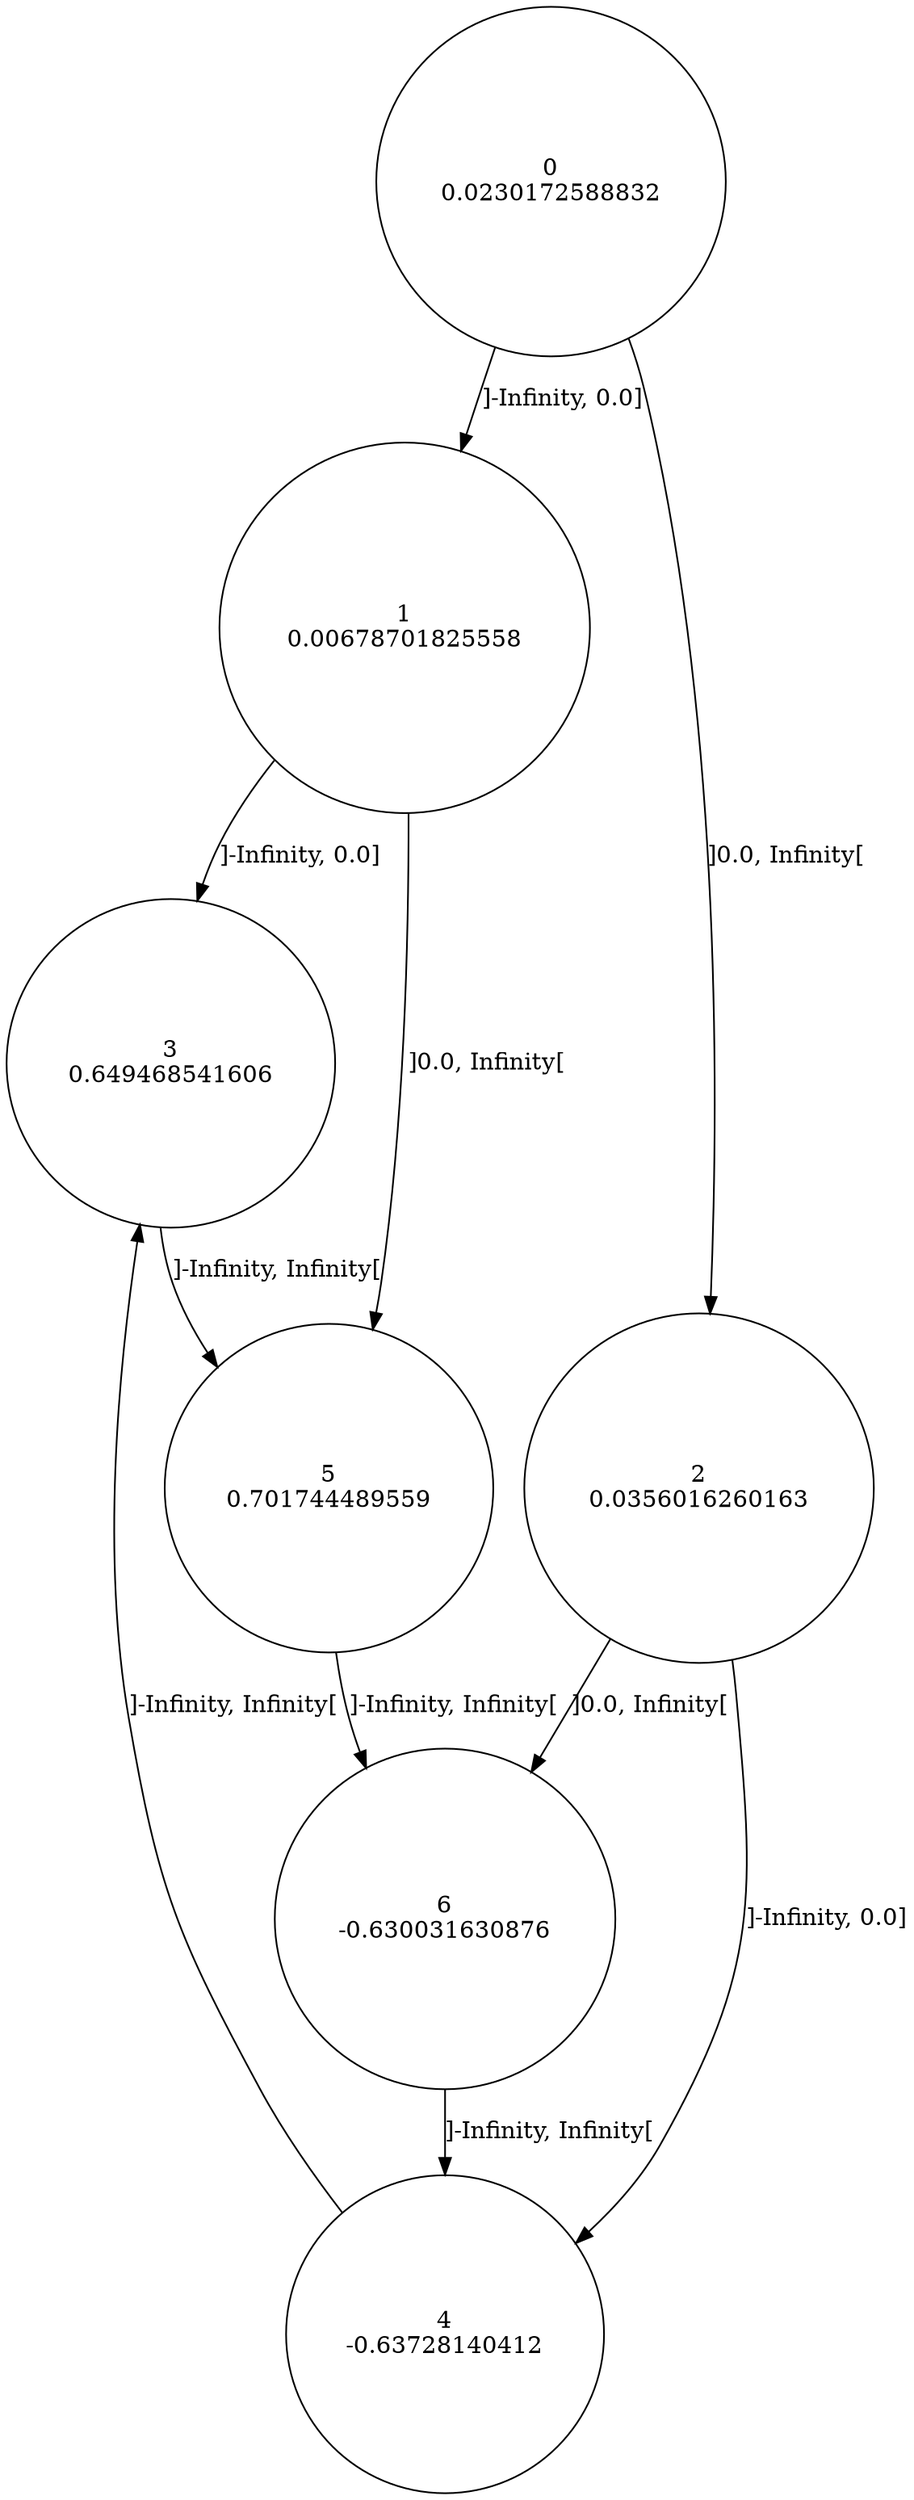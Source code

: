 digraph a {
0 [shape=circle, label="0\n0.0230172588832"];
	0 -> 1 [label="]-Infinity, 0.0]"];
	0 -> 2 [label="]0.0, Infinity["];
1 [shape=circle, label="1\n0.00678701825558"];
	1 -> 3 [label="]-Infinity, 0.0]"];
	1 -> 5 [label="]0.0, Infinity["];
2 [shape=circle, label="2\n0.0356016260163"];
	2 -> 4 [label="]-Infinity, 0.0]"];
	2 -> 6 [label="]0.0, Infinity["];
3 [shape=circle, label="3\n0.649468541606"];
	3 -> 5 [label="]-Infinity, Infinity["];
4 [shape=circle, label="4\n-0.63728140412"];
	4 -> 3 [label="]-Infinity, Infinity["];
5 [shape=circle, label="5\n0.701744489559"];
	5 -> 6 [label="]-Infinity, Infinity["];
6 [shape=circle, label="6\n-0.630031630876"];
	6 -> 4 [label="]-Infinity, Infinity["];
}